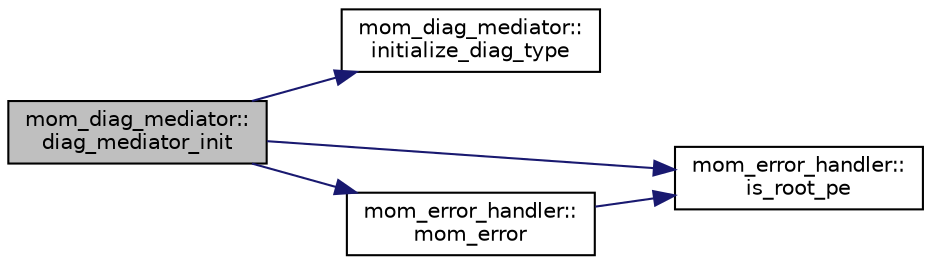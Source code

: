 digraph "mom_diag_mediator::diag_mediator_init"
{
 // INTERACTIVE_SVG=YES
  edge [fontname="Helvetica",fontsize="10",labelfontname="Helvetica",labelfontsize="10"];
  node [fontname="Helvetica",fontsize="10",shape=record];
  rankdir="LR";
  Node101 [label="mom_diag_mediator::\ldiag_mediator_init",height=0.2,width=0.4,color="black", fillcolor="grey75", style="filled", fontcolor="black"];
  Node101 -> Node102 [color="midnightblue",fontsize="10",style="solid",fontname="Helvetica"];
  Node102 [label="mom_diag_mediator::\linitialize_diag_type",height=0.2,width=0.4,color="black", fillcolor="white", style="filled",URL="$namespacemom__diag__mediator.html#a883862f004e30bbc5211f38635511ba0",tooltip="Initializes a diag_type (used after allocating new memory) "];
  Node101 -> Node103 [color="midnightblue",fontsize="10",style="solid",fontname="Helvetica"];
  Node103 [label="mom_error_handler::\lis_root_pe",height=0.2,width=0.4,color="black", fillcolor="white", style="filled",URL="$namespacemom__error__handler.html#ad5f00a53059c72fe2332d1436c80ca71"];
  Node101 -> Node104 [color="midnightblue",fontsize="10",style="solid",fontname="Helvetica"];
  Node104 [label="mom_error_handler::\lmom_error",height=0.2,width=0.4,color="black", fillcolor="white", style="filled",URL="$namespacemom__error__handler.html#a460cfb79a06c29fc249952c2a3710d67"];
  Node104 -> Node103 [color="midnightblue",fontsize="10",style="solid",fontname="Helvetica"];
}
